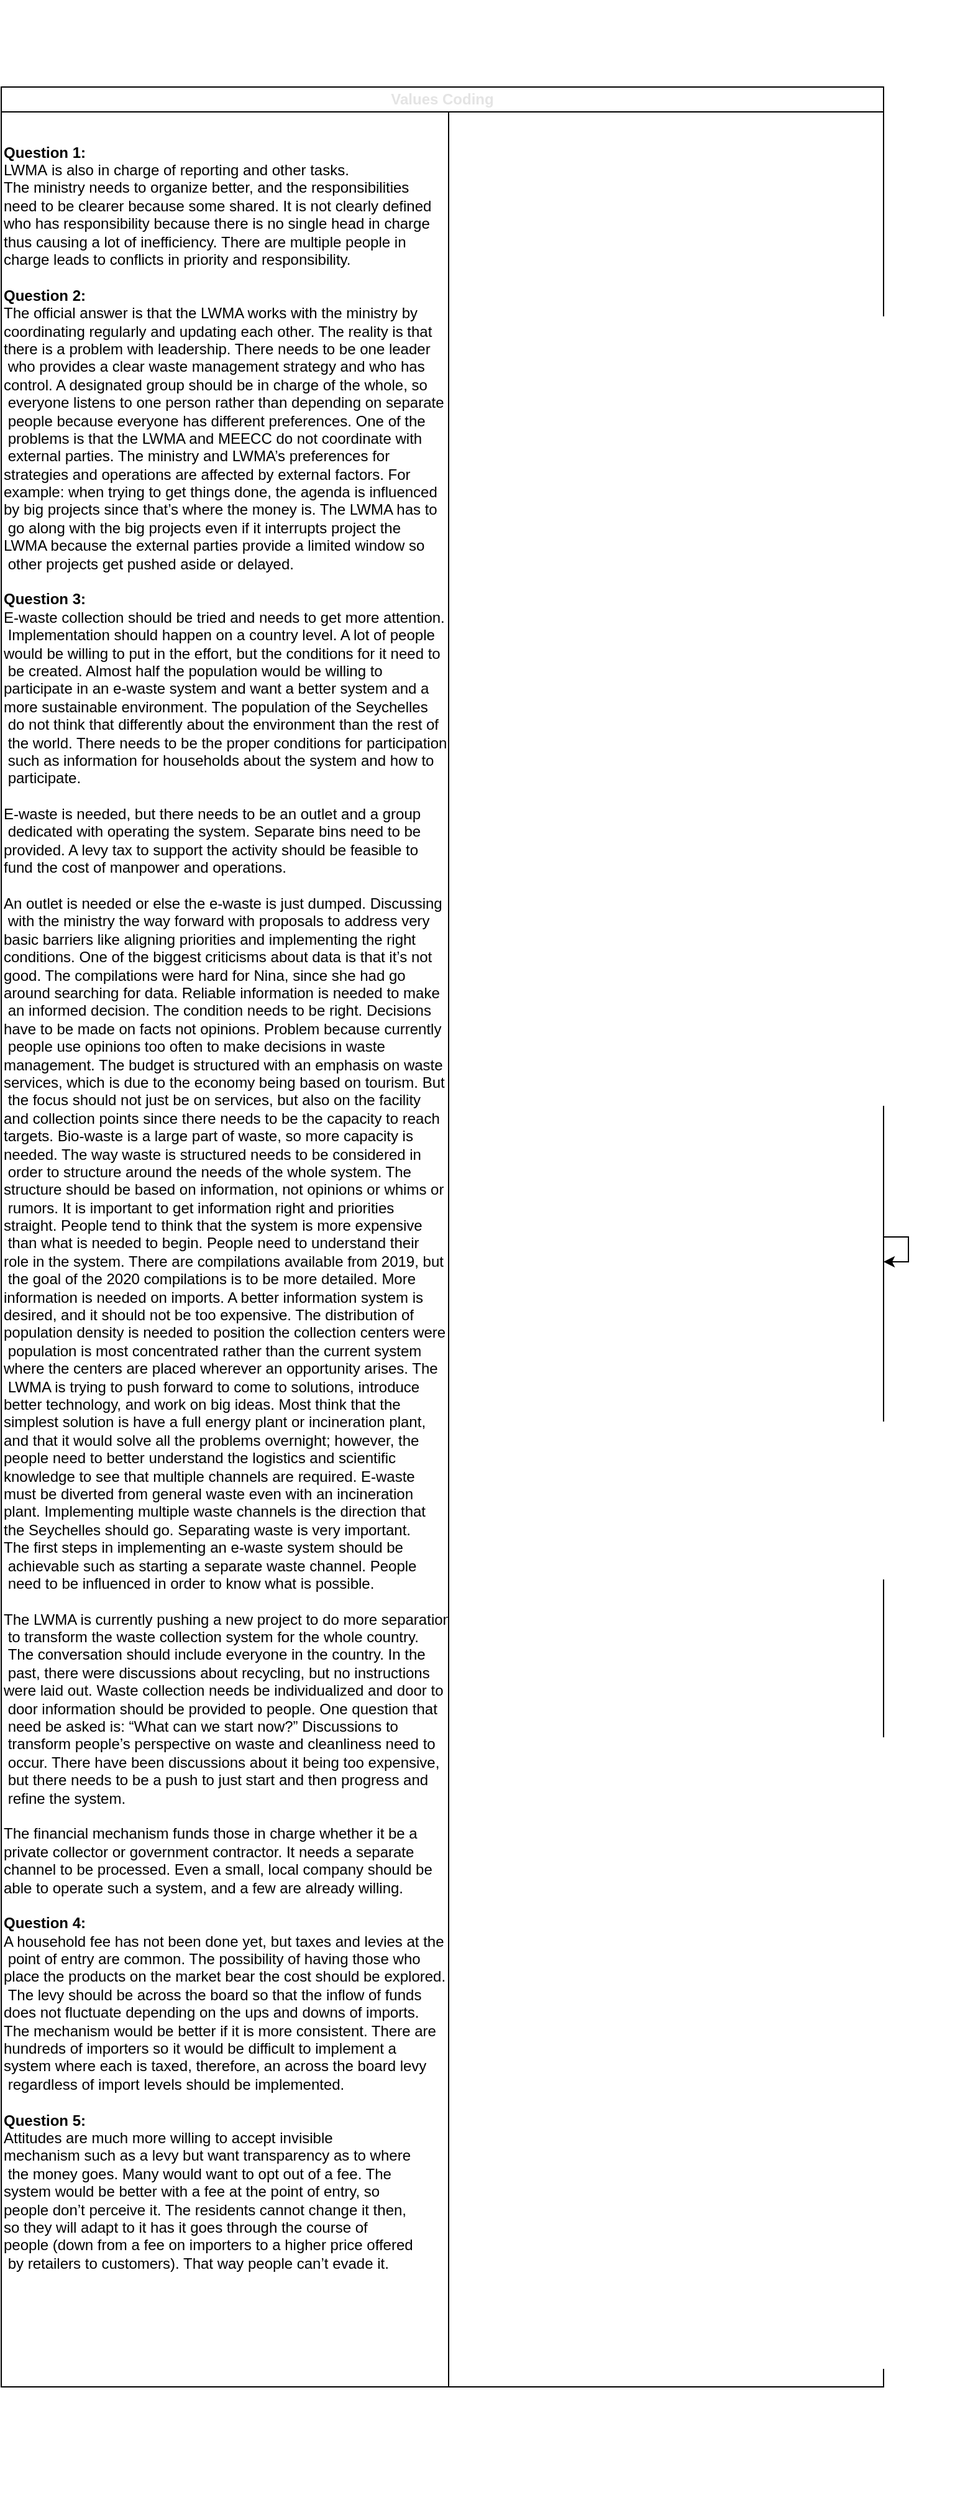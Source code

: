 <mxfile version="13.6.2" type="github">
  <diagram id="prtHgNgQTEPvFCAcTncT" name="Page-1">
    <mxGraphModel dx="1038" dy="532" grid="1" gridSize="10" guides="1" tooltips="1" connect="1" arrows="1" fold="1" page="1" pageScale="1" pageWidth="827" pageHeight="1169" math="0" shadow="0">
      <root>
        <mxCell id="0" />
        <mxCell id="1" parent="0" />
        <mxCell id="dNxyNK7c78bLwvsdeMH5-11" value="Values Coding" style="swimlane;html=1;startSize=20;horizontal=1;containerType=tree;glass=0;textOpacity=10;whiteSpace=wrap;" parent="1" vertex="1">
          <mxGeometry x="40" y="80" width="710" height="1850" as="geometry" />
        </mxCell>
        <mxCell id="wTvHSEy84LiGymbCWiN8-1" value="&lt;br&gt;&lt;br&gt;&lt;br&gt;&lt;br&gt;&lt;br&gt;&lt;br&gt;&lt;br&gt;&lt;br&gt;&lt;div&gt;&lt;b&gt;Question 1:&amp;nbsp;&lt;/b&gt;&lt;span&gt;&amp;nbsp;&lt;/span&gt;&lt;/div&gt;&lt;div&gt;&lt;span&gt;LWMA&amp;nbsp;is&amp;nbsp;also&amp;nbsp;in&amp;nbsp;charge&amp;nbsp;of&amp;nbsp;reporting&amp;nbsp;and&amp;nbsp;other&amp;nbsp;tasks.&amp;nbsp;&lt;/span&gt;&lt;/div&gt;&lt;div&gt;&lt;span&gt;The&amp;nbsp;ministry&amp;nbsp;needs&amp;nbsp;to&amp;nbsp;organize&amp;nbsp;better,&amp;nbsp;and&amp;nbsp;the&amp;nbsp;responsibilities&amp;nbsp;&lt;/span&gt;&lt;/div&gt;&lt;div&gt;&lt;span&gt;need&amp;nbsp;to&amp;nbsp;be&amp;nbsp;clearer&amp;nbsp;because&amp;nbsp;some&amp;nbsp;shared.&amp;nbsp;It&amp;nbsp;is&amp;nbsp;not&amp;nbsp;clearly&amp;nbsp;defined&amp;nbsp;&lt;/span&gt;&lt;/div&gt;&lt;div&gt;&lt;span&gt;who&amp;nbsp;has&amp;nbsp;responsibility&amp;nbsp;because&amp;nbsp;there&amp;nbsp;is&amp;nbsp;no&amp;nbsp;single&amp;nbsp;head&amp;nbsp;in&amp;nbsp;charge&amp;nbsp;&lt;/span&gt;&lt;/div&gt;&lt;div&gt;&lt;span&gt;thus&amp;nbsp;causing&amp;nbsp;a&amp;nbsp;lot&amp;nbsp;of&amp;nbsp;inefficiency.&amp;nbsp;There&amp;nbsp;are&amp;nbsp;multiple&amp;nbsp;people&amp;nbsp;in&amp;nbsp;&lt;/span&gt;&lt;/div&gt;&lt;div&gt;&lt;span&gt;charge&amp;nbsp;leads&amp;nbsp;to&amp;nbsp;conflicts&amp;nbsp;in&amp;nbsp;priority&amp;nbsp;and&amp;nbsp;responsibility.&lt;/span&gt;&lt;/div&gt;&lt;div&gt;&lt;span&gt;&lt;br&gt;&lt;/span&gt;&lt;/div&gt;&lt;div&gt;&lt;span&gt;&lt;b&gt;Question 2:&amp;nbsp;&amp;nbsp;&lt;/b&gt;&lt;/span&gt;&lt;/div&gt;The official answer is that the LWMA works with the ministry by&amp;nbsp;&lt;br&gt;coordinating regularly and updating each other. The reality is that &lt;br&gt;there is a problem with leadership. There needs to be one leader&lt;br&gt;&amp;nbsp;who provides a clear waste management strategy and who has &lt;br&gt;control. A designated group should be in charge of the whole, so&lt;br&gt;&amp;nbsp;everyone listens to one person rather than depending on separate&lt;br&gt;&amp;nbsp;people because everyone has different preferences. One of the&lt;br&gt;&amp;nbsp;problems is that the LWMA and MEECC do not coordinate with&lt;br&gt;&amp;nbsp;external parties. The ministry and LWMA’s preferences for &lt;br&gt;strategies and operations are affected by external factors. For &lt;br&gt;example:&amp;nbsp;when trying to get things done, the agenda is influenced &lt;br&gt;by big projects since that’s where the money is. The LWMA has to&lt;br&gt;&amp;nbsp;go along with the big projects even if it interrupts project the &lt;br&gt;LWMA because the external parties provide a limited window so&lt;br&gt;&amp;nbsp;other projects get pushed aside or delayed.&lt;br&gt;&lt;br&gt;&lt;b&gt;Question 3:&lt;/b&gt;&lt;br&gt;E-waste collection should be tried and needs to get more attention.&lt;br&gt;&amp;nbsp;Implementation should happen on a country level. A lot of people &lt;br&gt;would be willing to put in the effort, but the conditions for it need to&lt;br&gt;&amp;nbsp;be created. Almost half the population would be willing to &lt;br&gt;participate in an e-waste system and want a better system and a &lt;br&gt;more sustainable environment. The population of the Seychelles&lt;br&gt;&amp;nbsp;do not think that differently about the environment than the rest of&lt;br&gt;&amp;nbsp;the world. There needs to be the proper conditions for participation&lt;br&gt;&amp;nbsp;such as information for households about the system and how to&lt;br&gt;&amp;nbsp;participate.&amp;nbsp;&lt;br&gt;&lt;br&gt;E-waste is needed, but there needs to be an outlet and a group&lt;br&gt;&amp;nbsp;dedicated with operating the system. Separate bins need to be &lt;br&gt;provided. A levy tax to support the activity should be feasible to &lt;br&gt;fund the cost of manpower and operations.&lt;br&gt;&lt;br&gt;An outlet is needed or else the e-waste is just dumped. Discussing&lt;br&gt;&amp;nbsp;with the ministry the way forward with proposals to address very &lt;br&gt;basic barriers like aligning priorities and implementing the right &lt;br&gt;conditions. One of the biggest criticisms about data is that it’s not &lt;br&gt;good. The compilations were hard for Nina, since she had go &lt;br&gt;around searching for data. Reliable information is needed to make&lt;br&gt;&amp;nbsp;an informed decision. The condition needs to be right. Decisions &lt;br&gt;have to be made on facts not opinions. Problem because currently&lt;br&gt;&amp;nbsp;people use opinions too often to make decisions in waste &lt;br&gt;management. The budget is structured with an emphasis on waste &lt;br&gt;services, which is due to the economy being based on tourism. But&lt;br&gt;&amp;nbsp;the focus should not just be on services, but also on the facility &lt;br&gt;and collection points since there needs to be the capacity to reach &lt;br&gt;targets. Bio-waste is a large part of waste, so more capacity is &lt;br&gt;needed. The way waste is structured needs to be considered in&lt;br&gt;&amp;nbsp;order to structure around the needs of the whole system. The &lt;br&gt;structure should be based on information, not opinions or whims or&lt;br&gt;&amp;nbsp;rumors. It is important to get information right and priorities &lt;br&gt;straight. People tend to think that the system is more expensive&lt;br&gt;&amp;nbsp;than what is needed to begin. People need to understand their &lt;br&gt;role in the system. There are compilations available from 2019, but&lt;br&gt;&amp;nbsp;the goal of the 2020 compilations is to be more detailed. More &lt;br&gt;information is needed on imports. A better information system is &lt;br&gt;desired, and it should not be too expensive. The distribution of &lt;br&gt;population density is needed to position the collection centers were&lt;br&gt;&amp;nbsp;population is most concentrated rather than the current system &lt;br&gt;where the centers are placed wherever an opportunity arises. The&lt;br&gt;&amp;nbsp;LWMA is trying to push forward to come to solutions, introduce &lt;br&gt;better technology, and work on big ideas. Most think that the &lt;br&gt;simplest solution is have a full energy plant or incineration plant, &lt;br&gt;and that it would solve all the problems overnight; however, the &lt;br&gt;people need to better understand the logistics and scientific &lt;br&gt;knowledge to see that multiple channels are required. E-waste &lt;br&gt;must be diverted from general waste even with an incineration &lt;br&gt;plant. Implementing multiple waste channels is the direction that &lt;br&gt;the Seychelles should go. Separating waste is very important. &lt;br&gt;The first steps in implementing an e-waste system should be&lt;br&gt;&amp;nbsp;achievable such as starting a separate waste channel. People&lt;br&gt;&amp;nbsp;need to be influenced in order to know what is possible.&amp;nbsp;&amp;nbsp;&lt;br&gt;&lt;br&gt;The LWMA is currently pushing a new project to do more separation by the source (pre-sorting by households). The goal is&lt;br&gt;&amp;nbsp;to transform the waste collection system for the whole country.&lt;br&gt;&amp;nbsp;The conversation should include everyone in the country. In the&lt;br&gt;&amp;nbsp;past, there were discussions about recycling, but no instructions &lt;br&gt;were laid out. Waste collection needs be individualized and door to&lt;br&gt;&amp;nbsp;door information should be provided to people. One question that&lt;br&gt;&amp;nbsp;need be asked is: “What can we start now?” Discussions to&amp;nbsp;&lt;br&gt;&amp;nbsp;transform people’s perspective on waste and cleanliness need to&lt;br&gt;&amp;nbsp;occur. There have been discussions about it being too expensive,&lt;br&gt;&amp;nbsp;but there needs to be a push to just start and then progress and&lt;br&gt;&amp;nbsp;refine the system.&lt;br&gt;&lt;br&gt;The financial mechanism funds those in charge whether it be a &lt;br&gt;private collector or government contractor. It needs a separate &lt;br&gt;channel to be processed. Even a small, local company should be &lt;br&gt;able to operate such a system, and a few are already willing.&lt;br&gt;&lt;br&gt;&lt;b&gt;Question 4:&lt;/b&gt;&lt;br&gt;A household fee has not been done yet, but taxes and levies at the&lt;br&gt;&amp;nbsp;point of entry are common. The possibility of having those who &lt;br&gt;place the products on the market bear the cost should be explored.&lt;br&gt;&amp;nbsp;The levy should be across the board so that the inflow of funds &lt;br&gt;does not fluctuate depending on the ups and downs of imports. &lt;br&gt;The mechanism would be better if it is more consistent. There are &lt;br&gt;hundreds of importers so it would be difficult to implement a &lt;br&gt;system where each is taxed, therefore, an across the board levy&lt;br&gt;&amp;nbsp;regardless of import levels should be implemented.&lt;br&gt;&lt;br&gt;&lt;b&gt;Question 5:&lt;/b&gt;&lt;br&gt;Attitudes are much more willing to accept invisible &lt;br&gt;mechanism such as a levy but want transparency as to where&lt;br&gt;&amp;nbsp;the money goes. Many would want to opt out of a fee. The &lt;br&gt;system would be better with a fee at the point of entry, so &lt;br&gt;people don’t perceive it. The residents cannot change it then, &lt;br&gt;so they will adapt to it has it goes through the course of &lt;br&gt;people (down from a fee on importers to a higher price offered&lt;br&gt;&amp;nbsp;by retailers to customers). That way people can’t evade it.&lt;br&gt;&lt;br&gt;&lt;br&gt;&lt;table border=&quot;0&quot; cellpadding=&quot;0&quot; cellspacing=&quot;0&quot; width=&quot;783&quot; style=&quot;border-collapse: collapse ; width: 587pt&quot;&gt;&lt;tbody&gt;&lt;tr style=&quot;height: 115.2pt&quot;&gt;  &lt;td height=&quot;154&quot; class=&quot;xl65&quot; width=&quot;783&quot; style=&quot;height: 115.2pt ; width: 587pt&quot;&gt;&lt;/td&gt;&lt;/tr&gt;&lt;/tbody&gt;&lt;/table&gt;" style="rounded=0;html=1;horizontal=1;whiteSpace=wrap;align=left;" parent="dNxyNK7c78bLwvsdeMH5-11" vertex="1">
          <mxGeometry y="20" width="360" height="1830" as="geometry" />
        </mxCell>
        <mxCell id="wTvHSEy84LiGymbCWiN8-2" value="" style="rounded=0;whiteSpace=wrap;html=1;" parent="dNxyNK7c78bLwvsdeMH5-11" vertex="1">
          <mxGeometry x="360" y="20" width="350" height="1830" as="geometry" />
        </mxCell>
        <mxCell id="wTvHSEy84LiGymbCWiN8-4" style="edgeStyle=orthogonalEdgeStyle;rounded=0;orthogonalLoop=1;jettySize=auto;html=1;exitX=0.5;exitY=1;exitDx=0;exitDy=0;" parent="dNxyNK7c78bLwvsdeMH5-11" source="wTvHSEy84LiGymbCWiN8-2" target="wTvHSEy84LiGymbCWiN8-2" edge="1">
          <mxGeometry relative="1" as="geometry" />
        </mxCell>
        <mxCell id="oQspgl1KT6rM-b-Mon6M-1" style="edgeStyle=orthogonalEdgeStyle;rounded=0;orthogonalLoop=1;jettySize=auto;html=1;" edge="1" parent="dNxyNK7c78bLwvsdeMH5-11" source="wTvHSEy84LiGymbCWiN8-2" target="wTvHSEy84LiGymbCWiN8-2">
          <mxGeometry relative="1" as="geometry" />
        </mxCell>
      </root>
    </mxGraphModel>
  </diagram>
</mxfile>
